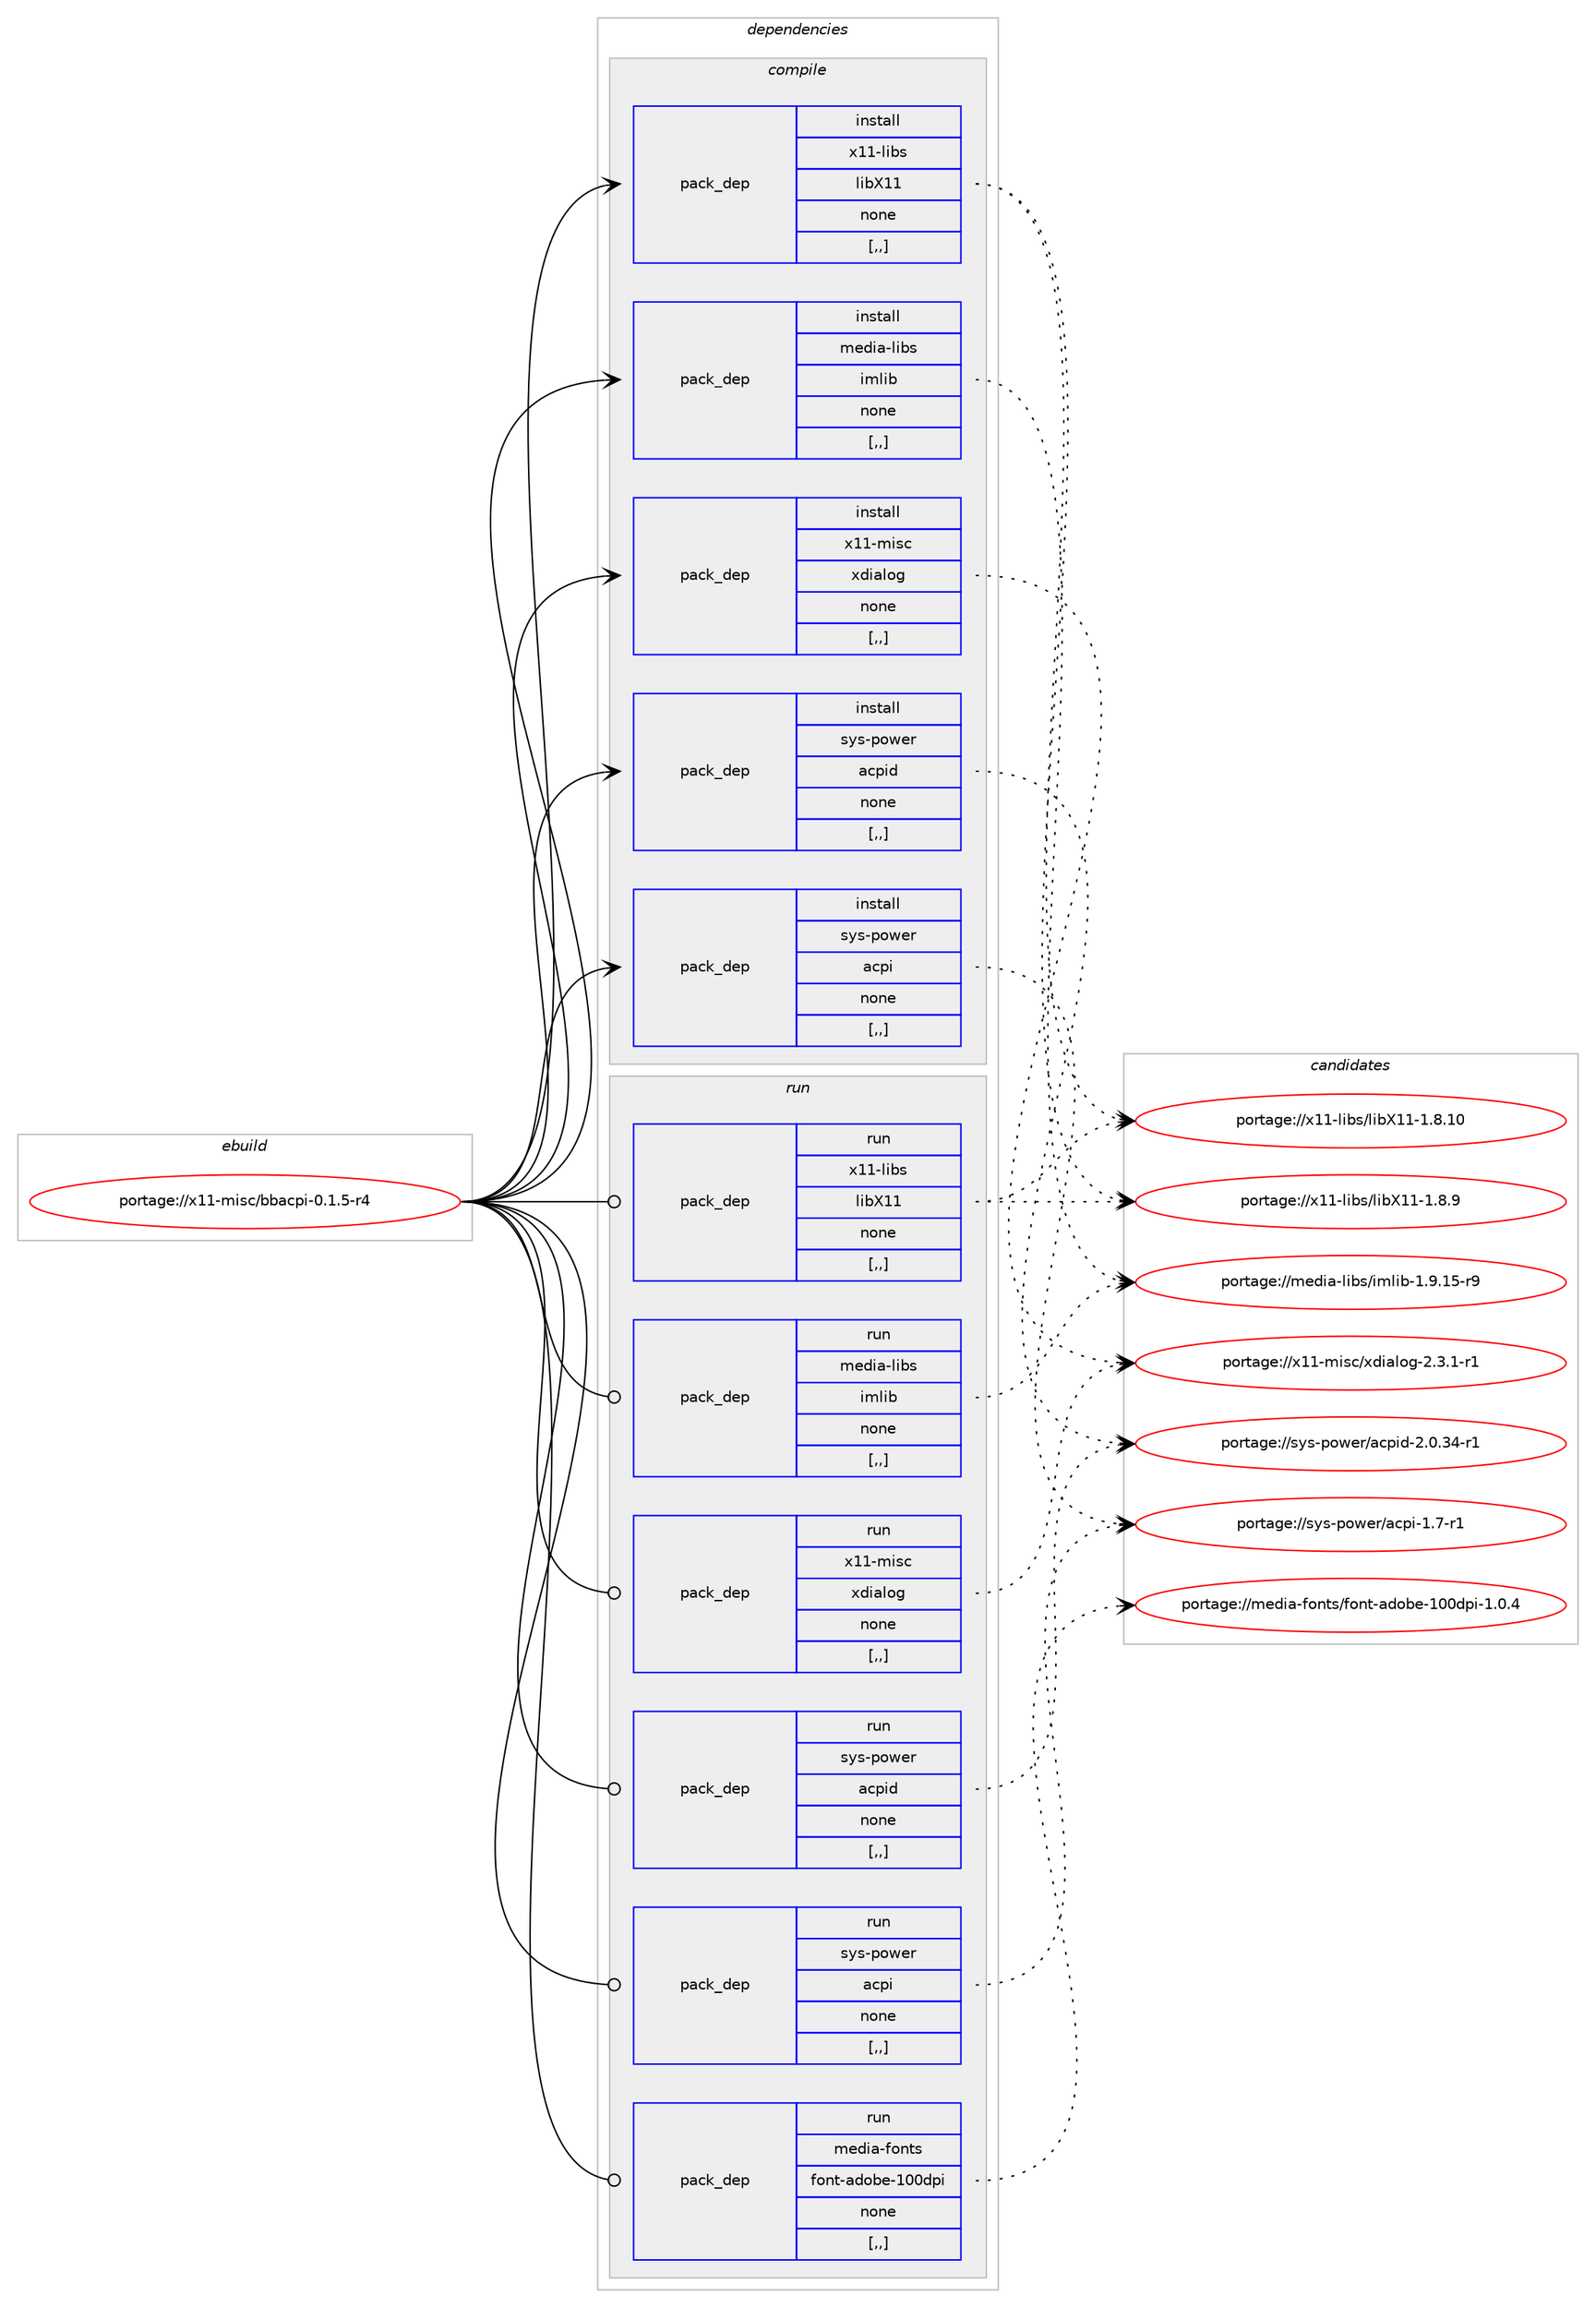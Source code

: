 digraph prolog {

# *************
# Graph options
# *************

newrank=true;
concentrate=true;
compound=true;
graph [rankdir=LR,fontname=Helvetica,fontsize=10,ranksep=1.5];#, ranksep=2.5, nodesep=0.2];
edge  [arrowhead=vee];
node  [fontname=Helvetica,fontsize=10];

# **********
# The ebuild
# **********

subgraph cluster_leftcol {
color=gray;
label=<<i>ebuild</i>>;
id [label="portage://x11-misc/bbacpi-0.1.5-r4", color=red, width=4, href="../x11-misc/bbacpi-0.1.5-r4.svg"];
}

# ****************
# The dependencies
# ****************

subgraph cluster_midcol {
color=gray;
label=<<i>dependencies</i>>;
subgraph cluster_compile {
fillcolor="#eeeeee";
style=filled;
label=<<i>compile</i>>;
subgraph pack708218 {
dependency972147 [label=<<TABLE BORDER="0" CELLBORDER="1" CELLSPACING="0" CELLPADDING="4" WIDTH="220"><TR><TD ROWSPAN="6" CELLPADDING="30">pack_dep</TD></TR><TR><TD WIDTH="110">install</TD></TR><TR><TD>media-libs</TD></TR><TR><TD>imlib</TD></TR><TR><TD>none</TD></TR><TR><TD>[,,]</TD></TR></TABLE>>, shape=none, color=blue];
}
id:e -> dependency972147:w [weight=20,style="solid",arrowhead="vee"];
subgraph pack708219 {
dependency972148 [label=<<TABLE BORDER="0" CELLBORDER="1" CELLSPACING="0" CELLPADDING="4" WIDTH="220"><TR><TD ROWSPAN="6" CELLPADDING="30">pack_dep</TD></TR><TR><TD WIDTH="110">install</TD></TR><TR><TD>sys-power</TD></TR><TR><TD>acpi</TD></TR><TR><TD>none</TD></TR><TR><TD>[,,]</TD></TR></TABLE>>, shape=none, color=blue];
}
id:e -> dependency972148:w [weight=20,style="solid",arrowhead="vee"];
subgraph pack708220 {
dependency972149 [label=<<TABLE BORDER="0" CELLBORDER="1" CELLSPACING="0" CELLPADDING="4" WIDTH="220"><TR><TD ROWSPAN="6" CELLPADDING="30">pack_dep</TD></TR><TR><TD WIDTH="110">install</TD></TR><TR><TD>sys-power</TD></TR><TR><TD>acpid</TD></TR><TR><TD>none</TD></TR><TR><TD>[,,]</TD></TR></TABLE>>, shape=none, color=blue];
}
id:e -> dependency972149:w [weight=20,style="solid",arrowhead="vee"];
subgraph pack708221 {
dependency972150 [label=<<TABLE BORDER="0" CELLBORDER="1" CELLSPACING="0" CELLPADDING="4" WIDTH="220"><TR><TD ROWSPAN="6" CELLPADDING="30">pack_dep</TD></TR><TR><TD WIDTH="110">install</TD></TR><TR><TD>x11-libs</TD></TR><TR><TD>libX11</TD></TR><TR><TD>none</TD></TR><TR><TD>[,,]</TD></TR></TABLE>>, shape=none, color=blue];
}
id:e -> dependency972150:w [weight=20,style="solid",arrowhead="vee"];
subgraph pack708222 {
dependency972151 [label=<<TABLE BORDER="0" CELLBORDER="1" CELLSPACING="0" CELLPADDING="4" WIDTH="220"><TR><TD ROWSPAN="6" CELLPADDING="30">pack_dep</TD></TR><TR><TD WIDTH="110">install</TD></TR><TR><TD>x11-misc</TD></TR><TR><TD>xdialog</TD></TR><TR><TD>none</TD></TR><TR><TD>[,,]</TD></TR></TABLE>>, shape=none, color=blue];
}
id:e -> dependency972151:w [weight=20,style="solid",arrowhead="vee"];
}
subgraph cluster_compileandrun {
fillcolor="#eeeeee";
style=filled;
label=<<i>compile and run</i>>;
}
subgraph cluster_run {
fillcolor="#eeeeee";
style=filled;
label=<<i>run</i>>;
subgraph pack708223 {
dependency972152 [label=<<TABLE BORDER="0" CELLBORDER="1" CELLSPACING="0" CELLPADDING="4" WIDTH="220"><TR><TD ROWSPAN="6" CELLPADDING="30">pack_dep</TD></TR><TR><TD WIDTH="110">run</TD></TR><TR><TD>media-fonts</TD></TR><TR><TD>font-adobe-100dpi</TD></TR><TR><TD>none</TD></TR><TR><TD>[,,]</TD></TR></TABLE>>, shape=none, color=blue];
}
id:e -> dependency972152:w [weight=20,style="solid",arrowhead="odot"];
subgraph pack708224 {
dependency972153 [label=<<TABLE BORDER="0" CELLBORDER="1" CELLSPACING="0" CELLPADDING="4" WIDTH="220"><TR><TD ROWSPAN="6" CELLPADDING="30">pack_dep</TD></TR><TR><TD WIDTH="110">run</TD></TR><TR><TD>media-libs</TD></TR><TR><TD>imlib</TD></TR><TR><TD>none</TD></TR><TR><TD>[,,]</TD></TR></TABLE>>, shape=none, color=blue];
}
id:e -> dependency972153:w [weight=20,style="solid",arrowhead="odot"];
subgraph pack708225 {
dependency972154 [label=<<TABLE BORDER="0" CELLBORDER="1" CELLSPACING="0" CELLPADDING="4" WIDTH="220"><TR><TD ROWSPAN="6" CELLPADDING="30">pack_dep</TD></TR><TR><TD WIDTH="110">run</TD></TR><TR><TD>sys-power</TD></TR><TR><TD>acpi</TD></TR><TR><TD>none</TD></TR><TR><TD>[,,]</TD></TR></TABLE>>, shape=none, color=blue];
}
id:e -> dependency972154:w [weight=20,style="solid",arrowhead="odot"];
subgraph pack708226 {
dependency972155 [label=<<TABLE BORDER="0" CELLBORDER="1" CELLSPACING="0" CELLPADDING="4" WIDTH="220"><TR><TD ROWSPAN="6" CELLPADDING="30">pack_dep</TD></TR><TR><TD WIDTH="110">run</TD></TR><TR><TD>sys-power</TD></TR><TR><TD>acpid</TD></TR><TR><TD>none</TD></TR><TR><TD>[,,]</TD></TR></TABLE>>, shape=none, color=blue];
}
id:e -> dependency972155:w [weight=20,style="solid",arrowhead="odot"];
subgraph pack708227 {
dependency972156 [label=<<TABLE BORDER="0" CELLBORDER="1" CELLSPACING="0" CELLPADDING="4" WIDTH="220"><TR><TD ROWSPAN="6" CELLPADDING="30">pack_dep</TD></TR><TR><TD WIDTH="110">run</TD></TR><TR><TD>x11-libs</TD></TR><TR><TD>libX11</TD></TR><TR><TD>none</TD></TR><TR><TD>[,,]</TD></TR></TABLE>>, shape=none, color=blue];
}
id:e -> dependency972156:w [weight=20,style="solid",arrowhead="odot"];
subgraph pack708228 {
dependency972157 [label=<<TABLE BORDER="0" CELLBORDER="1" CELLSPACING="0" CELLPADDING="4" WIDTH="220"><TR><TD ROWSPAN="6" CELLPADDING="30">pack_dep</TD></TR><TR><TD WIDTH="110">run</TD></TR><TR><TD>x11-misc</TD></TR><TR><TD>xdialog</TD></TR><TR><TD>none</TD></TR><TR><TD>[,,]</TD></TR></TABLE>>, shape=none, color=blue];
}
id:e -> dependency972157:w [weight=20,style="solid",arrowhead="odot"];
}
}

# **************
# The candidates
# **************

subgraph cluster_choices {
rank=same;
color=gray;
label=<<i>candidates</i>>;

subgraph choice708218 {
color=black;
nodesep=1;
choice1091011001059745108105981154710510910810598454946574649534511457 [label="portage://media-libs/imlib-1.9.15-r9", color=red, width=4,href="../media-libs/imlib-1.9.15-r9.svg"];
dependency972147:e -> choice1091011001059745108105981154710510910810598454946574649534511457:w [style=dotted,weight="100"];
}
subgraph choice708219 {
color=black;
nodesep=1;
choice11512111545112111119101114479799112105454946554511449 [label="portage://sys-power/acpi-1.7-r1", color=red, width=4,href="../sys-power/acpi-1.7-r1.svg"];
dependency972148:e -> choice11512111545112111119101114479799112105454946554511449:w [style=dotted,weight="100"];
}
subgraph choice708220 {
color=black;
nodesep=1;
choice11512111545112111119101114479799112105100455046484651524511449 [label="portage://sys-power/acpid-2.0.34-r1", color=red, width=4,href="../sys-power/acpid-2.0.34-r1.svg"];
dependency972149:e -> choice11512111545112111119101114479799112105100455046484651524511449:w [style=dotted,weight="100"];
}
subgraph choice708221 {
color=black;
nodesep=1;
choice12049494510810598115471081059888494945494656464948 [label="portage://x11-libs/libX11-1.8.10", color=red, width=4,href="../x11-libs/libX11-1.8.10.svg"];
choice120494945108105981154710810598884949454946564657 [label="portage://x11-libs/libX11-1.8.9", color=red, width=4,href="../x11-libs/libX11-1.8.9.svg"];
dependency972150:e -> choice12049494510810598115471081059888494945494656464948:w [style=dotted,weight="100"];
dependency972150:e -> choice120494945108105981154710810598884949454946564657:w [style=dotted,weight="100"];
}
subgraph choice708222 {
color=black;
nodesep=1;
choice1204949451091051159947120100105971081111034550465146494511449 [label="portage://x11-misc/xdialog-2.3.1-r1", color=red, width=4,href="../x11-misc/xdialog-2.3.1-r1.svg"];
dependency972151:e -> choice1204949451091051159947120100105971081111034550465146494511449:w [style=dotted,weight="100"];
}
subgraph choice708223 {
color=black;
nodesep=1;
choice10910110010597451021111101161154710211111011645971001119810145494848100112105454946484652 [label="portage://media-fonts/font-adobe-100dpi-1.0.4", color=red, width=4,href="../media-fonts/font-adobe-100dpi-1.0.4.svg"];
dependency972152:e -> choice10910110010597451021111101161154710211111011645971001119810145494848100112105454946484652:w [style=dotted,weight="100"];
}
subgraph choice708224 {
color=black;
nodesep=1;
choice1091011001059745108105981154710510910810598454946574649534511457 [label="portage://media-libs/imlib-1.9.15-r9", color=red, width=4,href="../media-libs/imlib-1.9.15-r9.svg"];
dependency972153:e -> choice1091011001059745108105981154710510910810598454946574649534511457:w [style=dotted,weight="100"];
}
subgraph choice708225 {
color=black;
nodesep=1;
choice11512111545112111119101114479799112105454946554511449 [label="portage://sys-power/acpi-1.7-r1", color=red, width=4,href="../sys-power/acpi-1.7-r1.svg"];
dependency972154:e -> choice11512111545112111119101114479799112105454946554511449:w [style=dotted,weight="100"];
}
subgraph choice708226 {
color=black;
nodesep=1;
choice11512111545112111119101114479799112105100455046484651524511449 [label="portage://sys-power/acpid-2.0.34-r1", color=red, width=4,href="../sys-power/acpid-2.0.34-r1.svg"];
dependency972155:e -> choice11512111545112111119101114479799112105100455046484651524511449:w [style=dotted,weight="100"];
}
subgraph choice708227 {
color=black;
nodesep=1;
choice12049494510810598115471081059888494945494656464948 [label="portage://x11-libs/libX11-1.8.10", color=red, width=4,href="../x11-libs/libX11-1.8.10.svg"];
choice120494945108105981154710810598884949454946564657 [label="portage://x11-libs/libX11-1.8.9", color=red, width=4,href="../x11-libs/libX11-1.8.9.svg"];
dependency972156:e -> choice12049494510810598115471081059888494945494656464948:w [style=dotted,weight="100"];
dependency972156:e -> choice120494945108105981154710810598884949454946564657:w [style=dotted,weight="100"];
}
subgraph choice708228 {
color=black;
nodesep=1;
choice1204949451091051159947120100105971081111034550465146494511449 [label="portage://x11-misc/xdialog-2.3.1-r1", color=red, width=4,href="../x11-misc/xdialog-2.3.1-r1.svg"];
dependency972157:e -> choice1204949451091051159947120100105971081111034550465146494511449:w [style=dotted,weight="100"];
}
}

}
